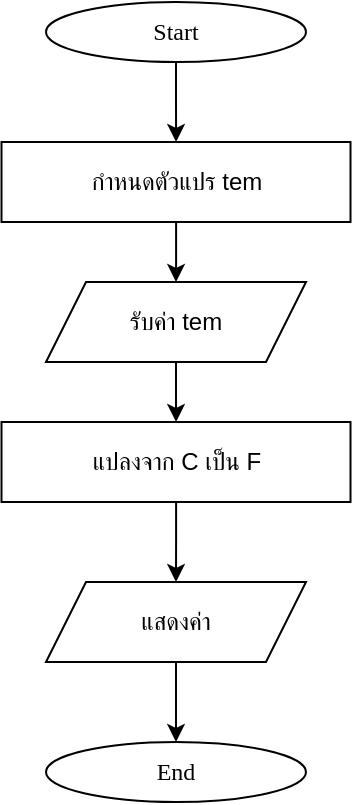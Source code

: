 <mxfile version="24.8.9">
  <diagram name="Page-1" id="jfibt7xzoH2slr5b_A1N">
    <mxGraphModel dx="1753" dy="498" grid="1" gridSize="10" guides="1" tooltips="1" connect="1" arrows="1" fold="1" page="1" pageScale="1" pageWidth="850" pageHeight="1100" math="0" shadow="0">
      <root>
        <mxCell id="0" />
        <mxCell id="1" parent="0" />
        <mxCell id="gwgsazPNigCH8Qmjw52X-3" value="" style="edgeStyle=orthogonalEdgeStyle;rounded=0;orthogonalLoop=1;jettySize=auto;html=1;" edge="1" parent="1" source="gwgsazPNigCH8Qmjw52X-1" target="gwgsazPNigCH8Qmjw52X-2">
          <mxGeometry relative="1" as="geometry" />
        </mxCell>
        <mxCell id="gwgsazPNigCH8Qmjw52X-1" value="&lt;font data-font-src=&quot;https://fonts.googleapis.com/css?family=Sarabun&quot; face=&quot;Sarabun&quot;&gt;Start&lt;/font&gt;" style="ellipse;whiteSpace=wrap;html=1;" vertex="1" parent="1">
          <mxGeometry x="-530.0" y="50" width="130" height="30" as="geometry" />
        </mxCell>
        <mxCell id="gwgsazPNigCH8Qmjw52X-5" value="" style="edgeStyle=orthogonalEdgeStyle;rounded=0;orthogonalLoop=1;jettySize=auto;html=1;" edge="1" parent="1" source="gwgsazPNigCH8Qmjw52X-2" target="gwgsazPNigCH8Qmjw52X-4">
          <mxGeometry relative="1" as="geometry" />
        </mxCell>
        <mxCell id="gwgsazPNigCH8Qmjw52X-2" value="กำหนดตัวแปร tem" style="rounded=0;whiteSpace=wrap;html=1;" vertex="1" parent="1">
          <mxGeometry x="-552.25" y="120" width="174.5" height="40" as="geometry" />
        </mxCell>
        <mxCell id="gwgsazPNigCH8Qmjw52X-7" value="" style="edgeStyle=orthogonalEdgeStyle;rounded=0;orthogonalLoop=1;jettySize=auto;html=1;" edge="1" parent="1" source="gwgsazPNigCH8Qmjw52X-4" target="gwgsazPNigCH8Qmjw52X-6">
          <mxGeometry relative="1" as="geometry" />
        </mxCell>
        <mxCell id="gwgsazPNigCH8Qmjw52X-4" value="รับค่า tem" style="shape=parallelogram;perimeter=parallelogramPerimeter;whiteSpace=wrap;html=1;fixedSize=1;" vertex="1" parent="1">
          <mxGeometry x="-530.0" y="190" width="130" height="40" as="geometry" />
        </mxCell>
        <mxCell id="gwgsazPNigCH8Qmjw52X-9" value="" style="edgeStyle=orthogonalEdgeStyle;rounded=0;orthogonalLoop=1;jettySize=auto;html=1;" edge="1" parent="1" source="gwgsazPNigCH8Qmjw52X-6" target="gwgsazPNigCH8Qmjw52X-8">
          <mxGeometry relative="1" as="geometry" />
        </mxCell>
        <mxCell id="gwgsazPNigCH8Qmjw52X-6" value="แปลงจาก C เป็น F" style="rounded=0;whiteSpace=wrap;html=1;" vertex="1" parent="1">
          <mxGeometry x="-552.25" y="260" width="174.5" height="40" as="geometry" />
        </mxCell>
        <mxCell id="gwgsazPNigCH8Qmjw52X-11" value="" style="edgeStyle=orthogonalEdgeStyle;rounded=0;orthogonalLoop=1;jettySize=auto;html=1;" edge="1" parent="1" source="gwgsazPNigCH8Qmjw52X-8" target="gwgsazPNigCH8Qmjw52X-10">
          <mxGeometry relative="1" as="geometry" />
        </mxCell>
        <mxCell id="gwgsazPNigCH8Qmjw52X-8" value="แสดงค่า" style="shape=parallelogram;perimeter=parallelogramPerimeter;whiteSpace=wrap;html=1;fixedSize=1;" vertex="1" parent="1">
          <mxGeometry x="-530.0" y="340" width="130" height="40" as="geometry" />
        </mxCell>
        <mxCell id="gwgsazPNigCH8Qmjw52X-10" value="&lt;font face=&quot;Sarabun&quot;&gt;End&lt;/font&gt;" style="ellipse;whiteSpace=wrap;html=1;" vertex="1" parent="1">
          <mxGeometry x="-530.0" y="420" width="130" height="30" as="geometry" />
        </mxCell>
      </root>
    </mxGraphModel>
  </diagram>
</mxfile>
